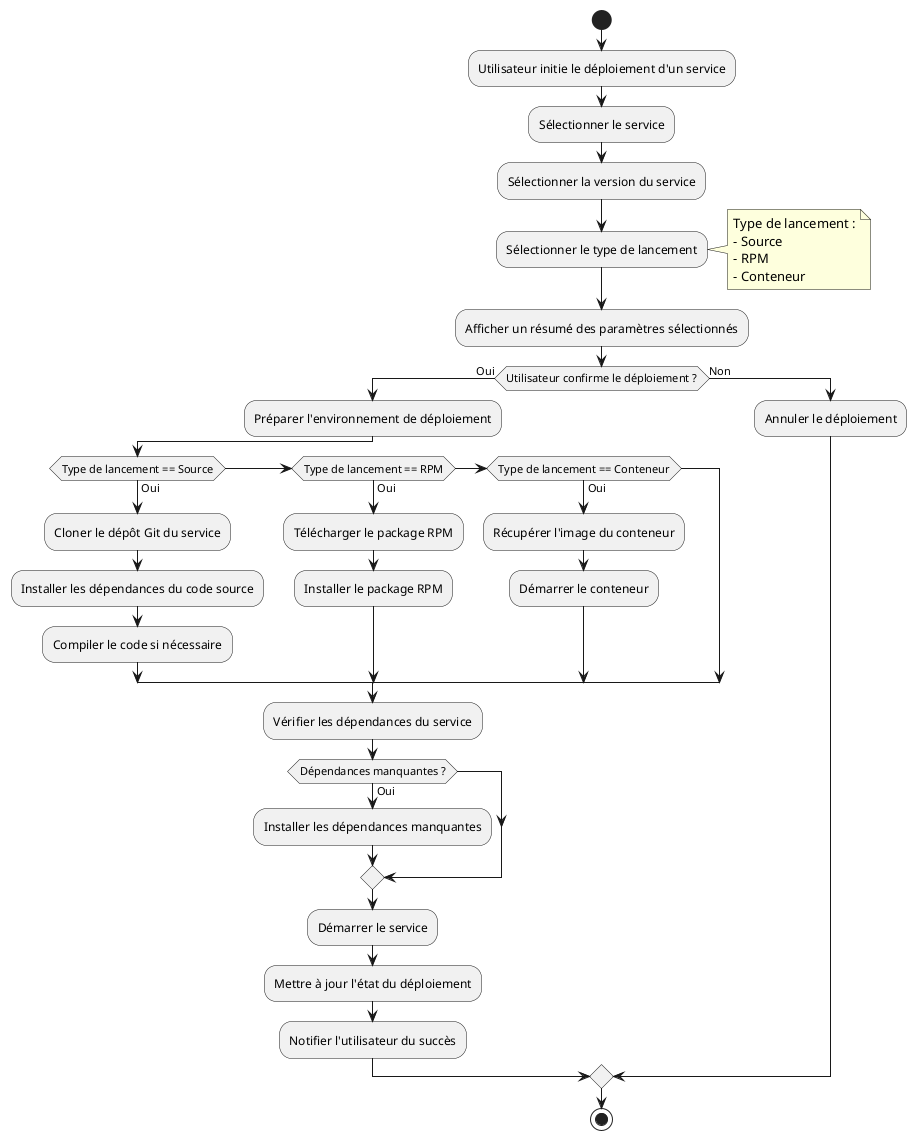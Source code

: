 @startuml
start
:Utilisateur initie le déploiement d'un service;
:Sélectionner le service;
:Sélectionner la version du service;
:Sélectionner le type de lancement;
note right
Type de lancement :
- Source
- RPM
- Conteneur
end note
:Afficher un résumé des paramètres sélectionnés;
if (Utilisateur confirme le déploiement ?) then (Oui)
  :Préparer l'environnement de déploiement;
  if (Type de lancement == Source) then (Oui)
    :Cloner le dépôt Git du service;
    :Installer les dépendances du code source;
    :Compiler le code si nécessaire;
  elseif (Type de lancement == RPM) then (Oui)
    :Télécharger le package RPM;
    :Installer le package RPM;
  elseif (Type de lancement == Conteneur) then (Oui)
    :Récupérer l'image du conteneur;
    :Démarrer le conteneur;
  endif
  :Vérifier les dépendances du service;
  if (Dépendances manquantes ?) then (Oui)
    :Installer les dépendances manquantes;
  endif
  :Démarrer le service;
  :Mettre à jour l'état du déploiement;
  :Notifier l'utilisateur du succès;
else (Non)
  :Annuler le déploiement;
endif
stop
@enduml
